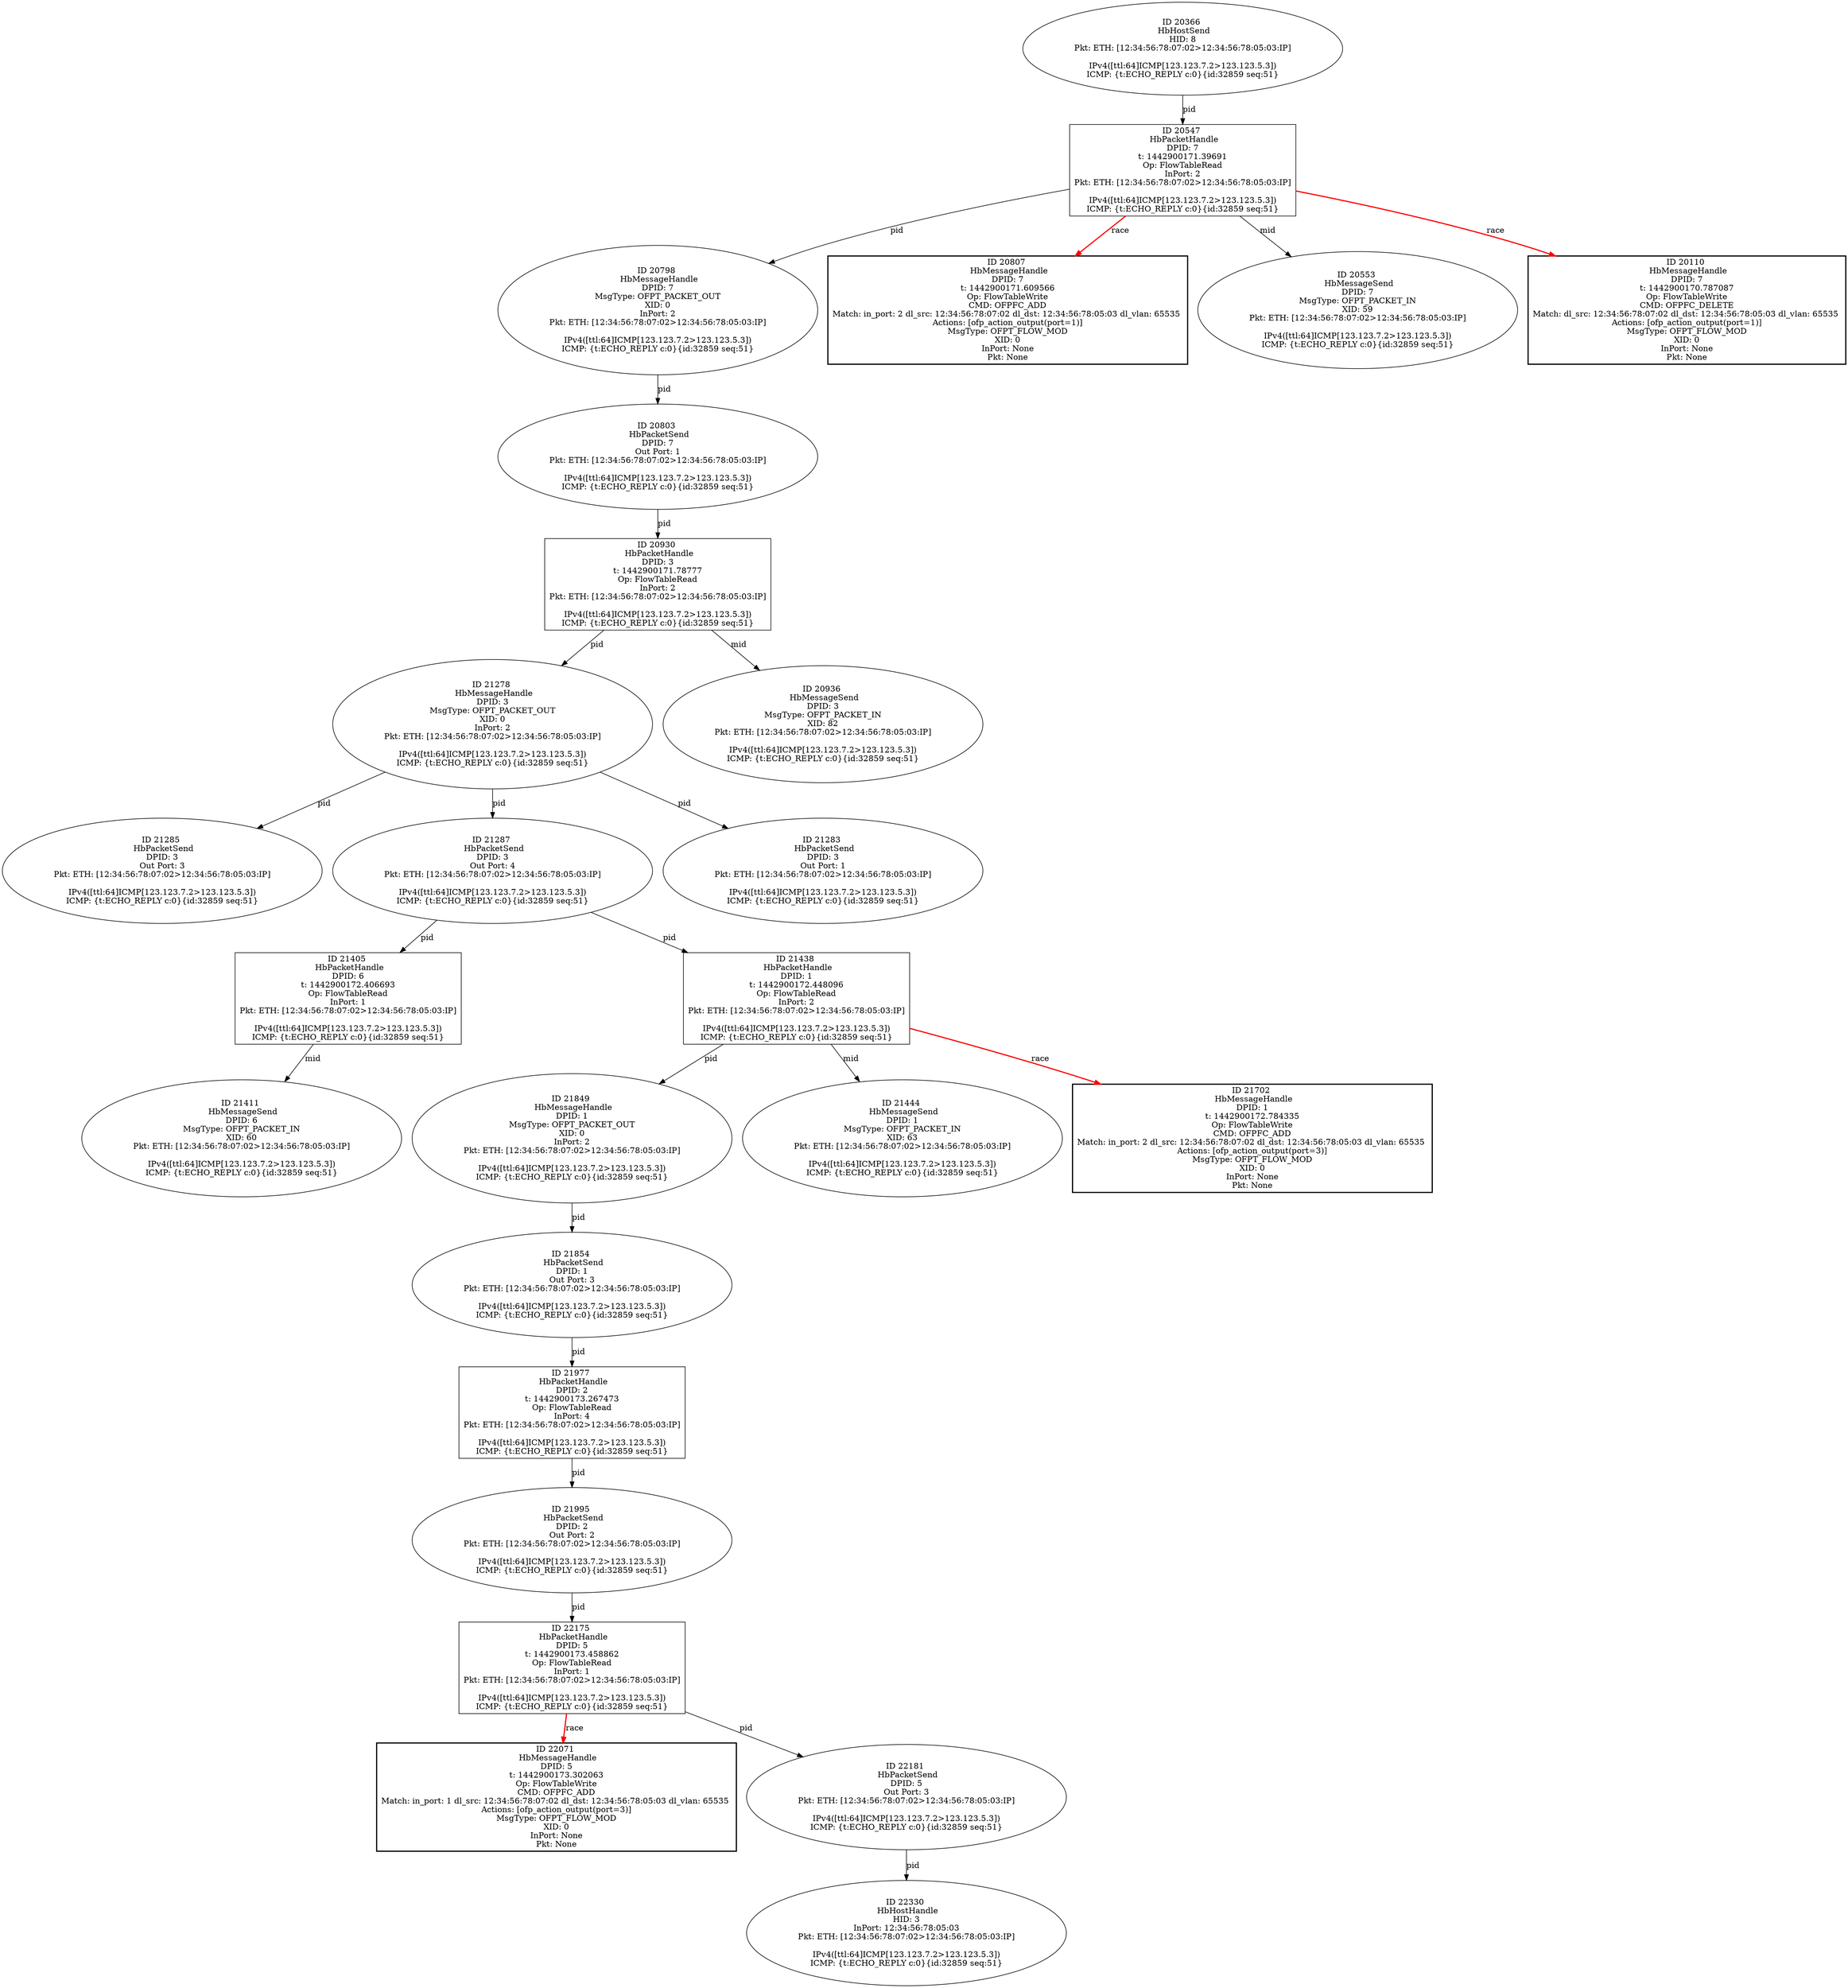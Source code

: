 strict digraph G {
20366 [shape=oval, event=<hb_events.HbHostSend object at 0x10c5bd3d0>, label="ID 20366 
 HbHostSend
HID: 8
Pkt: ETH: [12:34:56:78:07:02>12:34:56:78:05:03:IP]

IPv4([ttl:64]ICMP[123.123.7.2>123.123.5.3])
ICMP: {t:ECHO_REPLY c:0}{id:32859 seq:51}"];
20547 [shape=box, event=<hb_events.HbPacketHandle object at 0x10c628a90>, label="ID 20547 
 HbPacketHandle
DPID: 7
t: 1442900171.39691
Op: FlowTableRead
InPort: 2
Pkt: ETH: [12:34:56:78:07:02>12:34:56:78:05:03:IP]

IPv4([ttl:64]ICMP[123.123.7.2>123.123.5.3])
ICMP: {t:ECHO_REPLY c:0}{id:32859 seq:51}"];
21849 [shape=oval, event=<hb_events.HbMessageHandle object at 0x10c97b890>, label="ID 21849 
 HbMessageHandle
DPID: 1
MsgType: OFPT_PACKET_OUT
XID: 0
InPort: 2
Pkt: ETH: [12:34:56:78:07:02>12:34:56:78:05:03:IP]

IPv4([ttl:64]ICMP[123.123.7.2>123.123.5.3])
ICMP: {t:ECHO_REPLY c:0}{id:32859 seq:51}"];
21405 [shape=box, event=<hb_events.HbPacketHandle object at 0x10c851b90>, label="ID 21405 
 HbPacketHandle
DPID: 6
t: 1442900172.406693
Op: FlowTableRead
InPort: 1
Pkt: ETH: [12:34:56:78:07:02>12:34:56:78:05:03:IP]

IPv4([ttl:64]ICMP[123.123.7.2>123.123.5.3])
ICMP: {t:ECHO_REPLY c:0}{id:32859 seq:51}"];
21278 [shape=oval, event=<hb_events.HbMessageHandle object at 0x10c7fd810>, label="ID 21278 
 HbMessageHandle
DPID: 3
MsgType: OFPT_PACKET_OUT
XID: 0
InPort: 2
Pkt: ETH: [12:34:56:78:07:02>12:34:56:78:05:03:IP]

IPv4([ttl:64]ICMP[123.123.7.2>123.123.5.3])
ICMP: {t:ECHO_REPLY c:0}{id:32859 seq:51}"];
22175 [shape=box, event=<hb_events.HbPacketHandle object at 0x10ca3c5d0>, label="ID 22175 
 HbPacketHandle
DPID: 5
t: 1442900173.458862
Op: FlowTableRead
InPort: 1
Pkt: ETH: [12:34:56:78:07:02>12:34:56:78:05:03:IP]

IPv4([ttl:64]ICMP[123.123.7.2>123.123.5.3])
ICMP: {t:ECHO_REPLY c:0}{id:32859 seq:51}"];
21411 [shape=oval, event=<hb_events.HbMessageSend object at 0x10c865f10>, label="ID 21411 
 HbMessageSend
DPID: 6
MsgType: OFPT_PACKET_IN
XID: 60
Pkt: ETH: [12:34:56:78:07:02>12:34:56:78:05:03:IP]

IPv4([ttl:64]ICMP[123.123.7.2>123.123.5.3])
ICMP: {t:ECHO_REPLY c:0}{id:32859 seq:51}"];
21285 [shape=oval, event=<hb_events.HbPacketSend object at 0x10c80b750>, label="ID 21285 
 HbPacketSend
DPID: 3
Out Port: 3
Pkt: ETH: [12:34:56:78:07:02>12:34:56:78:05:03:IP]

IPv4([ttl:64]ICMP[123.123.7.2>123.123.5.3])
ICMP: {t:ECHO_REPLY c:0}{id:32859 seq:51}"];
21287 [shape=oval, event=<hb_events.HbPacketSend object at 0x10c80b990>, label="ID 21287 
 HbPacketSend
DPID: 3
Out Port: 4
Pkt: ETH: [12:34:56:78:07:02>12:34:56:78:05:03:IP]

IPv4([ttl:64]ICMP[123.123.7.2>123.123.5.3])
ICMP: {t:ECHO_REPLY c:0}{id:32859 seq:51}"];
22071 [shape=box, style=bold, event=<hb_events.HbMessageHandle object at 0x10c9fb650>, label="ID 22071 
 HbMessageHandle
DPID: 5
t: 1442900173.302063
Op: FlowTableWrite
CMD: OFPFC_ADD
Match: in_port: 1 dl_src: 12:34:56:78:07:02 dl_dst: 12:34:56:78:05:03 dl_vlan: 65535 
Actions: [ofp_action_output(port=3)]
MsgType: OFPT_FLOW_MOD
XID: 0
InPort: None
Pkt: None"];
22330 [shape=oval, event=<hb_events.HbHostHandle object at 0x10caa2150>, label="ID 22330 
 HbHostHandle
HID: 3
InPort: 12:34:56:78:05:03
Pkt: ETH: [12:34:56:78:07:02>12:34:56:78:05:03:IP]

IPv4([ttl:64]ICMP[123.123.7.2>123.123.5.3])
ICMP: {t:ECHO_REPLY c:0}{id:32859 seq:51}"];
20798 [shape=oval, event=<hb_events.HbMessageHandle object at 0x10c6b6a90>, label="ID 20798 
 HbMessageHandle
DPID: 7
MsgType: OFPT_PACKET_OUT
XID: 0
InPort: 2
Pkt: ETH: [12:34:56:78:07:02>12:34:56:78:05:03:IP]

IPv4([ttl:64]ICMP[123.123.7.2>123.123.5.3])
ICMP: {t:ECHO_REPLY c:0}{id:32859 seq:51}"];
20930 [shape=box, event=<hb_events.HbPacketHandle object at 0x10c6f47d0>, label="ID 20930 
 HbPacketHandle
DPID: 3
t: 1442900171.78777
Op: FlowTableRead
InPort: 2
Pkt: ETH: [12:34:56:78:07:02>12:34:56:78:05:03:IP]

IPv4([ttl:64]ICMP[123.123.7.2>123.123.5.3])
ICMP: {t:ECHO_REPLY c:0}{id:32859 seq:51}"];
20803 [shape=oval, event=<hb_events.HbPacketSend object at 0x10c6b6f90>, label="ID 20803 
 HbPacketSend
DPID: 7
Out Port: 1
Pkt: ETH: [12:34:56:78:07:02>12:34:56:78:05:03:IP]

IPv4([ttl:64]ICMP[123.123.7.2>123.123.5.3])
ICMP: {t:ECHO_REPLY c:0}{id:32859 seq:51}"];
21444 [shape=oval, event=<hb_events.HbMessageSend object at 0x10c883190>, label="ID 21444 
 HbMessageSend
DPID: 1
MsgType: OFPT_PACKET_IN
XID: 63
Pkt: ETH: [12:34:56:78:07:02>12:34:56:78:05:03:IP]

IPv4([ttl:64]ICMP[123.123.7.2>123.123.5.3])
ICMP: {t:ECHO_REPLY c:0}{id:32859 seq:51}"];
21702 [shape=box, style=bold, event=<hb_events.HbMessageHandle object at 0x10c8fd910>, label="ID 21702 
 HbMessageHandle
DPID: 1
t: 1442900172.784335
Op: FlowTableWrite
CMD: OFPFC_ADD
Match: in_port: 2 dl_src: 12:34:56:78:07:02 dl_dst: 12:34:56:78:05:03 dl_vlan: 65535 
Actions: [ofp_action_output(port=3)]
MsgType: OFPT_FLOW_MOD
XID: 0
InPort: None
Pkt: None"];
20807 [shape=box, style=bold, event=<hb_events.HbMessageHandle object at 0x10c6a1390>, label="ID 20807 
 HbMessageHandle
DPID: 7
t: 1442900171.609566
Op: FlowTableWrite
CMD: OFPFC_ADD
Match: in_port: 2 dl_src: 12:34:56:78:07:02 dl_dst: 12:34:56:78:05:03 dl_vlan: 65535 
Actions: [ofp_action_output(port=1)]
MsgType: OFPT_FLOW_MOD
XID: 0
InPort: None
Pkt: None"];
20936 [shape=oval, event=<hb_events.HbMessageSend object at 0x10c6faa90>, label="ID 20936 
 HbMessageSend
DPID: 3
MsgType: OFPT_PACKET_IN
XID: 82
Pkt: ETH: [12:34:56:78:07:02>12:34:56:78:05:03:IP]

IPv4([ttl:64]ICMP[123.123.7.2>123.123.5.3])
ICMP: {t:ECHO_REPLY c:0}{id:32859 seq:51}"];
20553 [shape=oval, event=<hb_events.HbMessageSend object at 0x10c62e990>, label="ID 20553 
 HbMessageSend
DPID: 7
MsgType: OFPT_PACKET_IN
XID: 59
Pkt: ETH: [12:34:56:78:07:02>12:34:56:78:05:03:IP]

IPv4([ttl:64]ICMP[123.123.7.2>123.123.5.3])
ICMP: {t:ECHO_REPLY c:0}{id:32859 seq:51}"];
21283 [shape=oval, event=<hb_events.HbPacketSend object at 0x10c7fd8d0>, label="ID 21283 
 HbPacketSend
DPID: 3
Out Port: 1
Pkt: ETH: [12:34:56:78:07:02>12:34:56:78:05:03:IP]

IPv4([ttl:64]ICMP[123.123.7.2>123.123.5.3])
ICMP: {t:ECHO_REPLY c:0}{id:32859 seq:51}"];
20110 [shape=box, style=bold, event=<hb_events.HbMessageHandle object at 0x10c4eb310>, label="ID 20110 
 HbMessageHandle
DPID: 7
t: 1442900170.787087
Op: FlowTableWrite
CMD: OFPFC_DELETE
Match: dl_src: 12:34:56:78:07:02 dl_dst: 12:34:56:78:05:03 dl_vlan: 65535 
Actions: [ofp_action_output(port=1)]
MsgType: OFPT_FLOW_MOD
XID: 0
InPort: None
Pkt: None"];
21977 [shape=box, event=<hb_events.HbPacketHandle object at 0x10c9b9890>, label="ID 21977 
 HbPacketHandle
DPID: 2
t: 1442900173.267473
Op: FlowTableRead
InPort: 4
Pkt: ETH: [12:34:56:78:07:02>12:34:56:78:05:03:IP]

IPv4([ttl:64]ICMP[123.123.7.2>123.123.5.3])
ICMP: {t:ECHO_REPLY c:0}{id:32859 seq:51}"];
21854 [shape=oval, event=<hb_events.HbPacketSend object at 0x10c97bd90>, label="ID 21854 
 HbPacketSend
DPID: 1
Out Port: 3
Pkt: ETH: [12:34:56:78:07:02>12:34:56:78:05:03:IP]

IPv4([ttl:64]ICMP[123.123.7.2>123.123.5.3])
ICMP: {t:ECHO_REPLY c:0}{id:32859 seq:51}"];
22181 [shape=oval, event=<hb_events.HbPacketSend object at 0x10ca3c310>, label="ID 22181 
 HbPacketSend
DPID: 5
Out Port: 3
Pkt: ETH: [12:34:56:78:07:02>12:34:56:78:05:03:IP]

IPv4([ttl:64]ICMP[123.123.7.2>123.123.5.3])
ICMP: {t:ECHO_REPLY c:0}{id:32859 seq:51}"];
21995 [shape=oval, event=<hb_events.HbPacketSend object at 0x10c9b9c90>, label="ID 21995 
 HbPacketSend
DPID: 2
Out Port: 2
Pkt: ETH: [12:34:56:78:07:02>12:34:56:78:05:03:IP]

IPv4([ttl:64]ICMP[123.123.7.2>123.123.5.3])
ICMP: {t:ECHO_REPLY c:0}{id:32859 seq:51}"];
21438 [shape=box, event=<hb_events.HbPacketHandle object at 0x10c87e490>, label="ID 21438 
 HbPacketHandle
DPID: 1
t: 1442900172.448096
Op: FlowTableRead
InPort: 2
Pkt: ETH: [12:34:56:78:07:02>12:34:56:78:05:03:IP]

IPv4([ttl:64]ICMP[123.123.7.2>123.123.5.3])
ICMP: {t:ECHO_REPLY c:0}{id:32859 seq:51}"];
20366 -> 20547  [rel=pid, label=pid];
20803 -> 20930  [rel=pid, label=pid];
21849 -> 21854  [rel=pid, label=pid];
21405 -> 21411  [rel=mid, label=mid];
21278 -> 21283  [rel=pid, label=pid];
21278 -> 21285  [rel=pid, label=pid];
21278 -> 21287  [rel=pid, label=pid];
22175 -> 22181  [rel=pid, label=pid];
22175 -> 22071  [harmful=True, color=red, style=bold, rel=race, label=race];
21287 -> 21405  [rel=pid, label=pid];
21287 -> 21438  [rel=pid, label=pid];
20798 -> 20803  [rel=pid, label=pid];
20930 -> 20936  [rel=mid, label=mid];
20930 -> 21278  [rel=pid, label=pid];
20547 -> 20553  [rel=mid, label=mid];
20547 -> 20110  [harmful=True, color=red, style=bold, rel=race, label=race];
20547 -> 20798  [rel=pid, label=pid];
20547 -> 20807  [harmful=True, color=red, style=bold, rel=race, label=race];
21977 -> 21995  [rel=pid, label=pid];
21854 -> 21977  [rel=pid, label=pid];
22181 -> 22330  [rel=pid, label=pid];
21995 -> 22175  [rel=pid, label=pid];
21438 -> 21849  [rel=pid, label=pid];
21438 -> 21444  [rel=mid, label=mid];
21438 -> 21702  [harmful=True, color=red, style=bold, rel=race, label=race];
}
